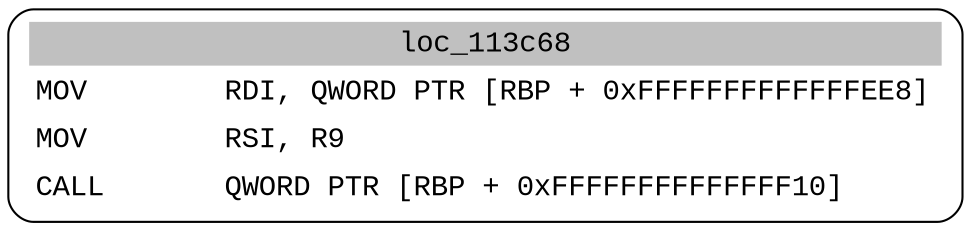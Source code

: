 digraph asm_graph {
1941 [
shape="Mrecord" fontname="Courier New"label =<<table border="0" cellborder="0" cellpadding="3"><tr><td align="center" colspan="2" bgcolor="grey">loc_113c68</td></tr><tr><td align="left">MOV        RDI, QWORD PTR [RBP + 0xFFFFFFFFFFFFFEE8]</td></tr><tr><td align="left">MOV        RSI, R9</td></tr><tr><td align="left">CALL       QWORD PTR [RBP + 0xFFFFFFFFFFFFFF10]</td></tr></table>> ];
}